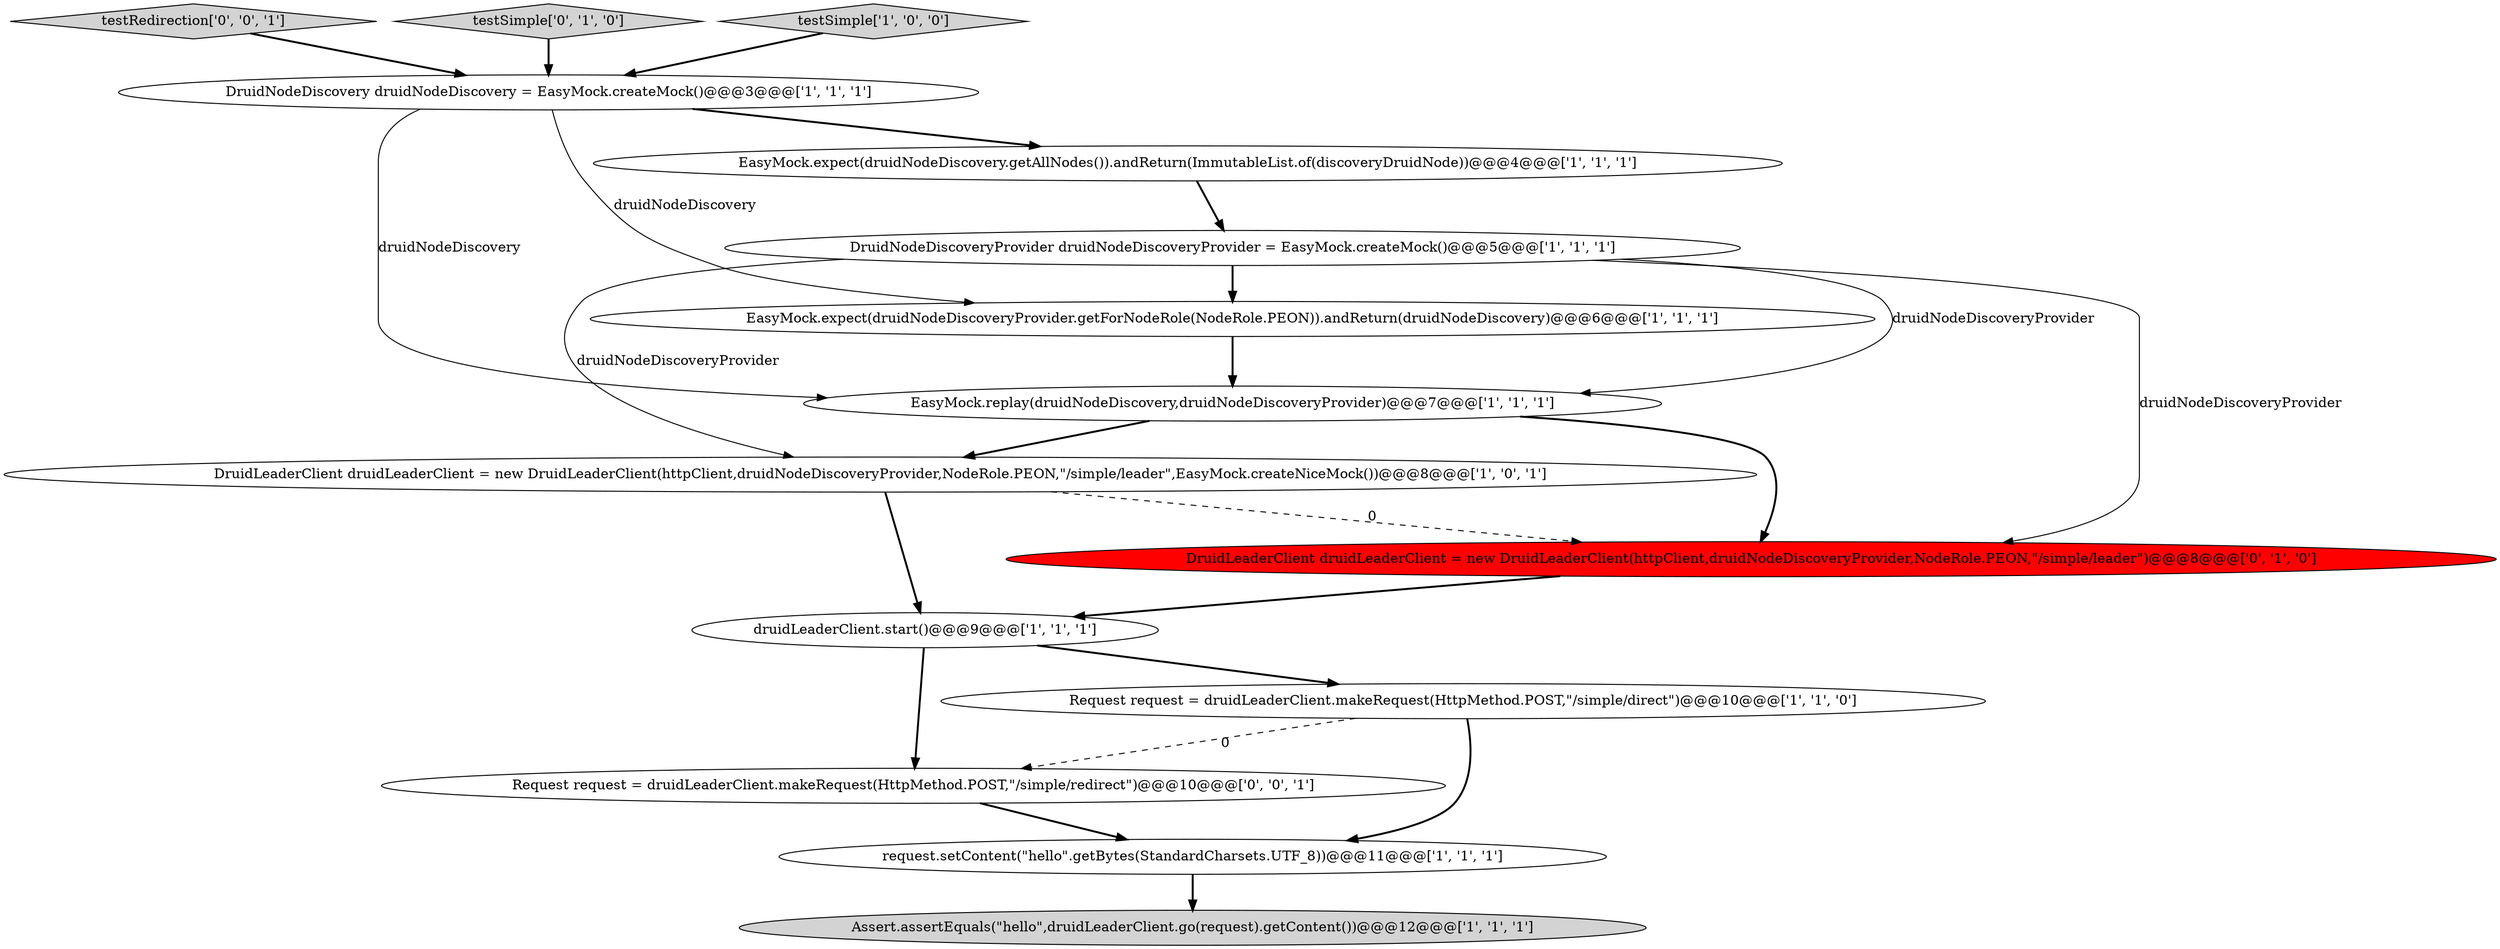 digraph {
13 [style = filled, label = "Request request = druidLeaderClient.makeRequest(HttpMethod.POST,\"/simple/redirect\")@@@10@@@['0', '0', '1']", fillcolor = white, shape = ellipse image = "AAA0AAABBB3BBB"];
5 [style = filled, label = "DruidNodeDiscoveryProvider druidNodeDiscoveryProvider = EasyMock.createMock()@@@5@@@['1', '1', '1']", fillcolor = white, shape = ellipse image = "AAA0AAABBB1BBB"];
0 [style = filled, label = "DruidLeaderClient druidLeaderClient = new DruidLeaderClient(httpClient,druidNodeDiscoveryProvider,NodeRole.PEON,\"/simple/leader\",EasyMock.createNiceMock())@@@8@@@['1', '0', '1']", fillcolor = white, shape = ellipse image = "AAA0AAABBB1BBB"];
7 [style = filled, label = "EasyMock.expect(druidNodeDiscovery.getAllNodes()).andReturn(ImmutableList.of(discoveryDruidNode))@@@4@@@['1', '1', '1']", fillcolor = white, shape = ellipse image = "AAA0AAABBB1BBB"];
10 [style = filled, label = "EasyMock.expect(druidNodeDiscoveryProvider.getForNodeRole(NodeRole.PEON)).andReturn(druidNodeDiscovery)@@@6@@@['1', '1', '1']", fillcolor = white, shape = ellipse image = "AAA0AAABBB1BBB"];
11 [style = filled, label = "DruidLeaderClient druidLeaderClient = new DruidLeaderClient(httpClient,druidNodeDiscoveryProvider,NodeRole.PEON,\"/simple/leader\")@@@8@@@['0', '1', '0']", fillcolor = red, shape = ellipse image = "AAA1AAABBB2BBB"];
14 [style = filled, label = "testRedirection['0', '0', '1']", fillcolor = lightgray, shape = diamond image = "AAA0AAABBB3BBB"];
6 [style = filled, label = "request.setContent(\"hello\".getBytes(StandardCharsets.UTF_8))@@@11@@@['1', '1', '1']", fillcolor = white, shape = ellipse image = "AAA0AAABBB1BBB"];
9 [style = filled, label = "Assert.assertEquals(\"hello\",druidLeaderClient.go(request).getContent())@@@12@@@['1', '1', '1']", fillcolor = lightgray, shape = ellipse image = "AAA0AAABBB1BBB"];
4 [style = filled, label = "DruidNodeDiscovery druidNodeDiscovery = EasyMock.createMock()@@@3@@@['1', '1', '1']", fillcolor = white, shape = ellipse image = "AAA0AAABBB1BBB"];
12 [style = filled, label = "testSimple['0', '1', '0']", fillcolor = lightgray, shape = diamond image = "AAA0AAABBB2BBB"];
8 [style = filled, label = "testSimple['1', '0', '0']", fillcolor = lightgray, shape = diamond image = "AAA0AAABBB1BBB"];
3 [style = filled, label = "Request request = druidLeaderClient.makeRequest(HttpMethod.POST,\"/simple/direct\")@@@10@@@['1', '1', '0']", fillcolor = white, shape = ellipse image = "AAA0AAABBB1BBB"];
1 [style = filled, label = "druidLeaderClient.start()@@@9@@@['1', '1', '1']", fillcolor = white, shape = ellipse image = "AAA0AAABBB1BBB"];
2 [style = filled, label = "EasyMock.replay(druidNodeDiscovery,druidNodeDiscoveryProvider)@@@7@@@['1', '1', '1']", fillcolor = white, shape = ellipse image = "AAA0AAABBB1BBB"];
5->2 [style = solid, label="druidNodeDiscoveryProvider"];
5->10 [style = bold, label=""];
11->1 [style = bold, label=""];
5->11 [style = solid, label="druidNodeDiscoveryProvider"];
1->3 [style = bold, label=""];
3->6 [style = bold, label=""];
0->11 [style = dashed, label="0"];
5->0 [style = solid, label="druidNodeDiscoveryProvider"];
3->13 [style = dashed, label="0"];
4->10 [style = solid, label="druidNodeDiscovery"];
1->13 [style = bold, label=""];
4->7 [style = bold, label=""];
4->2 [style = solid, label="druidNodeDiscovery"];
7->5 [style = bold, label=""];
2->0 [style = bold, label=""];
12->4 [style = bold, label=""];
0->1 [style = bold, label=""];
10->2 [style = bold, label=""];
8->4 [style = bold, label=""];
13->6 [style = bold, label=""];
6->9 [style = bold, label=""];
2->11 [style = bold, label=""];
14->4 [style = bold, label=""];
}
